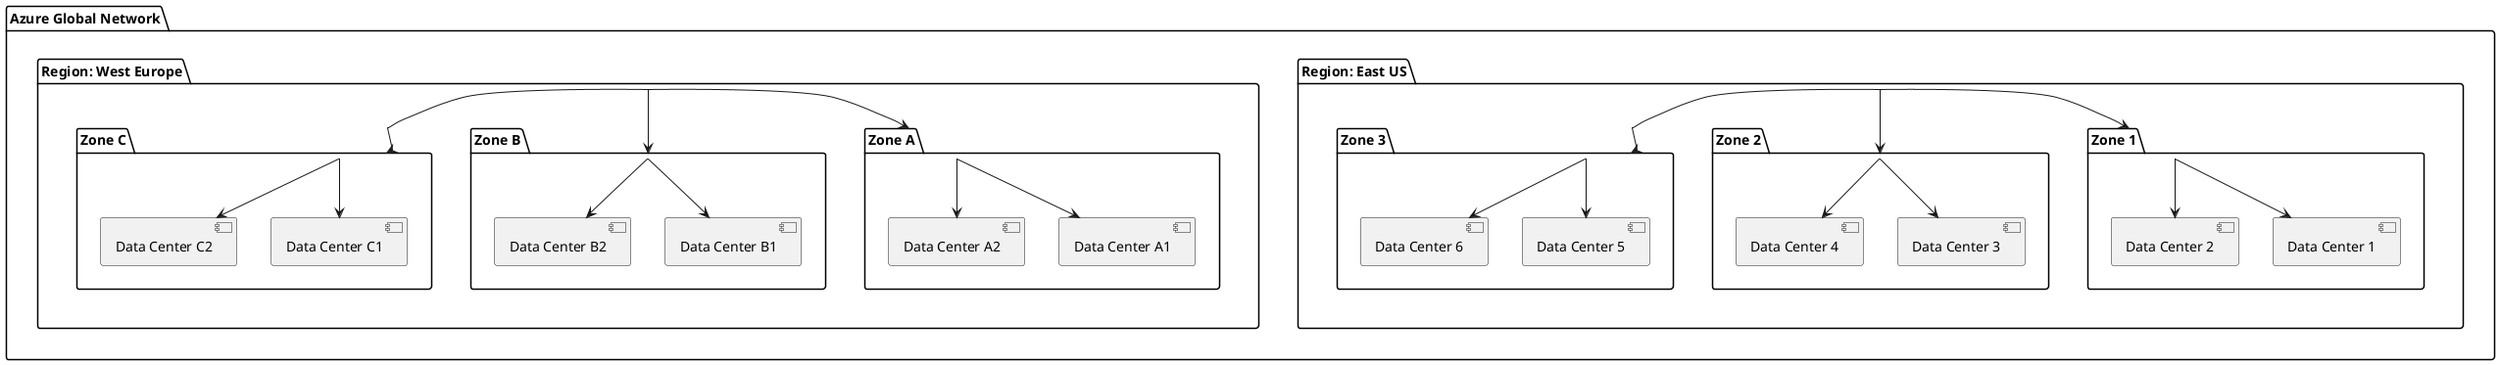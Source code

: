 @startuml "Regions and Zones"

package "Azure Global Network" {
    package "Region: East US" {
        package "Zone 1" {
            [Data Center 1]
            [Data Center 2]
        }
        package "Zone 2" {
            [Data Center 3]
            [Data Center 4]
        }
        package "Zone 3" {
            [Data Center 5]
            [Data Center 6]
        }
    }
    
    package "Region: West Europe" {
        package "Zone A" {
            [Data Center A1]
            [Data Center A2]
        }
        package "Zone B" {
            [Data Center B1]
            [Data Center B2]
        }
        package "Zone C" {
            [Data Center C1]
            [Data Center C2]
        }
    }
    
    [Region: East US] --> [Zone 1]
    [Region: East US] --> [Zone 2]
    [Region: East US] --> [Zone 3]
    
    [Region: West Europe] --> [Zone A]
    [Region: West Europe] --> [Zone B]
    [Region: West Europe] --> [Zone C]
    
    [Zone 1] --> [Data Center 1]
    [Zone 1] --> [Data Center 2]
    [Zone 2] --> [Data Center 3]
    [Zone 2] --> [Data Center 4]
    [Zone 3] --> [Data Center 5]
    [Zone 3] --> [Data Center 6]
    
    [Zone A] --> [Data Center A1]
    [Zone A] --> [Data Center A2]
    [Zone B] --> [Data Center B1]
    [Zone B] --> [Data Center B2]
    [Zone C] --> [Data Center C1]
    [Zone C] --> [Data Center C2]
}
@enduml
